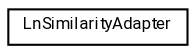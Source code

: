 #!/usr/local/bin/dot
#
# Class diagram 
# Generated by UMLGraph version R5_7_2-60-g0e99a6 (http://www.spinellis.gr/umlgraph/)
#

digraph G {
	graph [fontnames="svg"]
	edge [fontname="Roboto",fontsize=7,labelfontname="Roboto",labelfontsize=7,color="black"];
	node [fontname="Roboto",fontcolor="black",fontsize=8,shape=plaintext,margin=0,width=0,height=0];
	nodesep=0.15;
	ranksep=0.25;
	rankdir=LR;
	// de.lmu.ifi.dbs.elki.distance.distancefunction.adapter.LnSimilarityAdapter<O>
	c6444035 [label=<<table title="de.lmu.ifi.dbs.elki.distance.distancefunction.adapter.LnSimilarityAdapter" border="0" cellborder="1" cellspacing="0" cellpadding="2" href="LnSimilarityAdapter.html" target="_parent">
		<tr><td><table border="0" cellspacing="0" cellpadding="1">
		<tr><td align="center" balign="center"> <font face="Roboto">LnSimilarityAdapter</font> </td></tr>
		</table></td></tr>
		</table>>, URL="LnSimilarityAdapter.html"];
}

